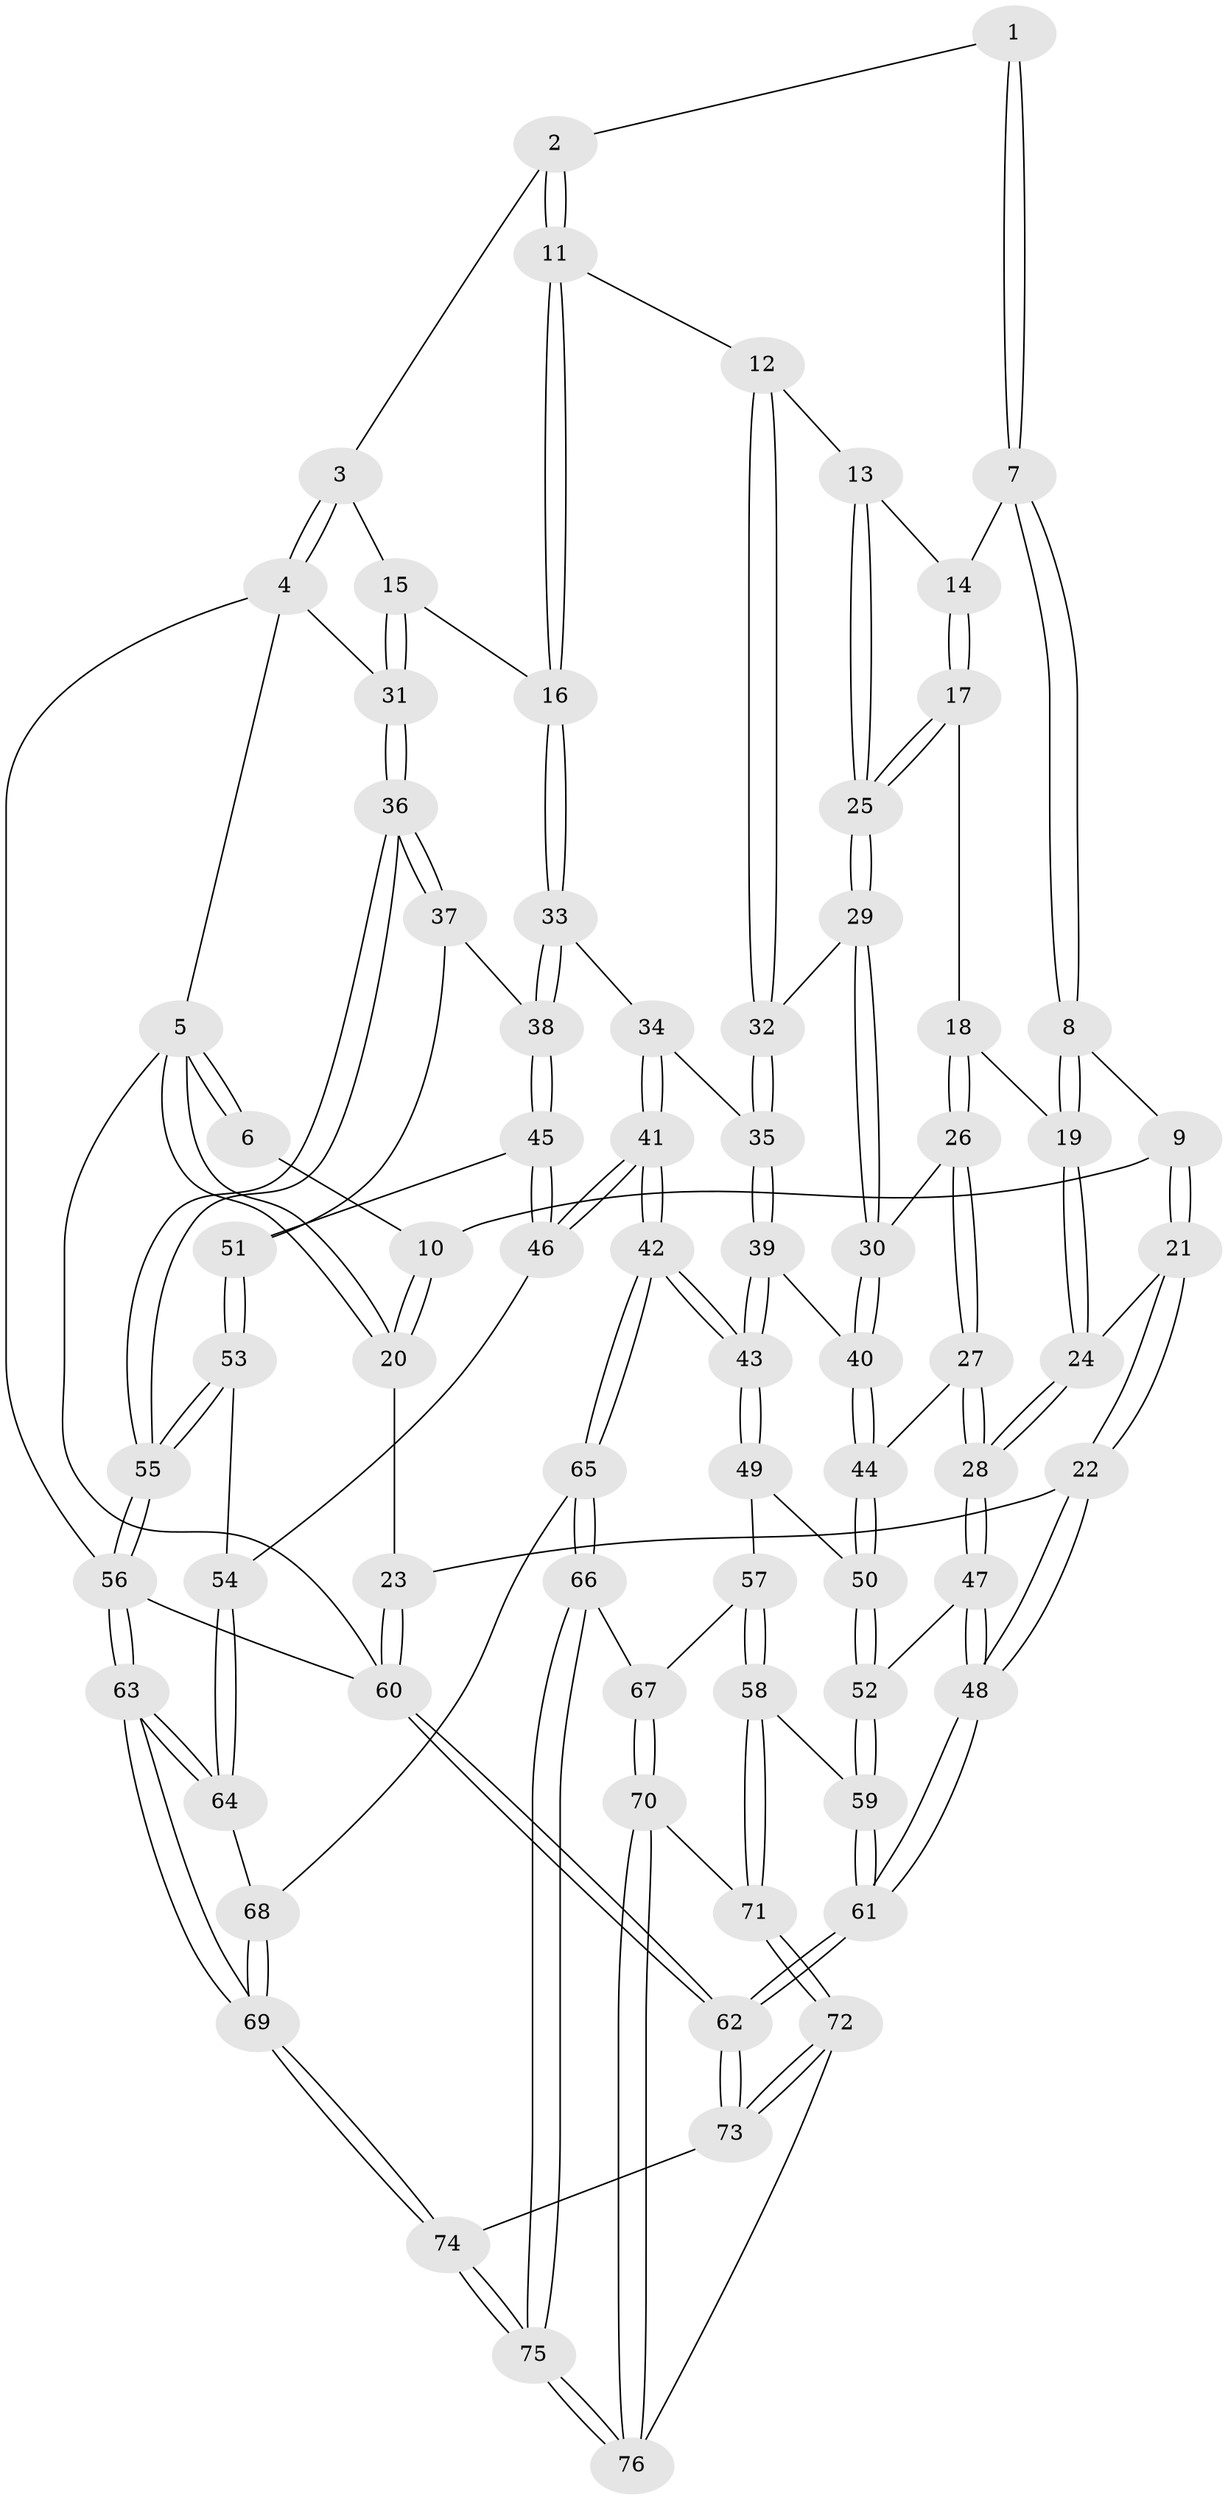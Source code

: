 // coarse degree distribution, {3: 0.09302325581395349, 4: 0.4418604651162791, 5: 0.37209302325581395, 6: 0.09302325581395349}
// Generated by graph-tools (version 1.1) at 2025/42/03/06/25 10:42:33]
// undirected, 76 vertices, 187 edges
graph export_dot {
graph [start="1"]
  node [color=gray90,style=filled];
  1 [pos="+0.3569685451240798+0"];
  2 [pos="+0.7256641879262578+0"];
  3 [pos="+1+0"];
  4 [pos="+1+0"];
  5 [pos="+0+0"];
  6 [pos="+0+0"];
  7 [pos="+0.33907634317183155+0.04674294971354476"];
  8 [pos="+0.21676315741105348+0.18211829560774692"];
  9 [pos="+0.15704669504978638+0.205969246337502"];
  10 [pos="+0.10304818480280152+0.19030941123198603"];
  11 [pos="+0.7066267005465178+0.1847343481795816"];
  12 [pos="+0.5667336546353814+0.27393788008921144"];
  13 [pos="+0.46330236149093557+0.229625147544156"];
  14 [pos="+0.3745490808186527+0.10564294890883653"];
  15 [pos="+0.8719676144220769+0.277786349298173"];
  16 [pos="+0.8197064923846922+0.31630474106742923"];
  17 [pos="+0.34077301462697135+0.3250356883465518"];
  18 [pos="+0.26716948165227855+0.3069485920243507"];
  19 [pos="+0.23804245368191498+0.24307027335730458"];
  20 [pos="+0+0.1863412643329098"];
  21 [pos="+0.06473327623839396+0.4452128611128713"];
  22 [pos="+0+0.46205466578677257"];
  23 [pos="+0+0.4564333198703938"];
  24 [pos="+0.16198525716344653+0.4871795018858563"];
  25 [pos="+0.3960524990389753+0.3740482310402266"];
  26 [pos="+0.2645550105945923+0.46124887929054303"];
  27 [pos="+0.2214494412792178+0.5147930920098125"];
  28 [pos="+0.21845053039645948+0.5159496702867667"];
  29 [pos="+0.39544823098120524+0.3925830465299465"];
  30 [pos="+0.39518352062239015+0.3935085032813858"];
  31 [pos="+1+0.264107891592107"];
  32 [pos="+0.5765483621007289+0.35424642131207623"];
  33 [pos="+0.8207637164139183+0.41702309683827443"];
  34 [pos="+0.730480565509935+0.4366191637832438"];
  35 [pos="+0.6094019598651038+0.44584063661050877"];
  36 [pos="+1+0.502244257902845"];
  37 [pos="+1+0.4946755592709173"];
  38 [pos="+0.8221832195198702+0.4185095244203053"];
  39 [pos="+0.5633229692979045+0.5061777763592801"];
  40 [pos="+0.4877956211139898+0.4970177432867639"];
  41 [pos="+0.6774479047068401+0.6983338324769154"];
  42 [pos="+0.64541241420973+0.7171293813397486"];
  43 [pos="+0.5894854218719172+0.6455487537562336"];
  44 [pos="+0.37820960577217566+0.5704785666355688"];
  45 [pos="+0.7923559889610545+0.6018679103599422"];
  46 [pos="+0.7298257531619398+0.6751749772195196"];
  47 [pos="+0.20246366061281282+0.6520760991843693"];
  48 [pos="+0.13557622236841466+0.764271403212128"];
  49 [pos="+0.4341025761217263+0.660918162758021"];
  50 [pos="+0.4040289041548184+0.6396916723489371"];
  51 [pos="+0.8962577907199422+0.6350899433848254"];
  52 [pos="+0.3272658723108411+0.6982293924837546"];
  53 [pos="+0.9009514111206103+0.7025424878492833"];
  54 [pos="+0.8547189918524531+0.7206672947994708"];
  55 [pos="+1+0.9139726422304022"];
  56 [pos="+1+1"];
  57 [pos="+0.4254890275499181+0.7324677059812778"];
  58 [pos="+0.38915435362138406+0.8032838289881166"];
  59 [pos="+0.3605428869757145+0.785721284576766"];
  60 [pos="+0+1"];
  61 [pos="+0.12340071446763717+0.8032827772297235"];
  62 [pos="+0+1"];
  63 [pos="+1+1"];
  64 [pos="+0.8470633639987691+0.7815022361100906"];
  65 [pos="+0.6441387073958842+0.72832010762805"];
  66 [pos="+0.6423564042667893+0.7311511308924906"];
  67 [pos="+0.6051478346089044+0.7527370235829343"];
  68 [pos="+0.7508768010540906+0.8059543076220933"];
  69 [pos="+1+1"];
  70 [pos="+0.5069840873365286+0.828178995776656"];
  71 [pos="+0.4050929313126475+0.8354925560854619"];
  72 [pos="+0.38011595406029086+0.9022389364499368"];
  73 [pos="+0.19767165802261813+1"];
  74 [pos="+0.6640725567596575+1"];
  75 [pos="+0.6529841654289591+1"];
  76 [pos="+0.5371061553761607+0.940345078938742"];
  1 -- 2;
  1 -- 7;
  1 -- 7;
  2 -- 3;
  2 -- 11;
  2 -- 11;
  3 -- 4;
  3 -- 4;
  3 -- 15;
  4 -- 5;
  4 -- 31;
  4 -- 56;
  5 -- 6;
  5 -- 6;
  5 -- 20;
  5 -- 20;
  5 -- 60;
  6 -- 10;
  7 -- 8;
  7 -- 8;
  7 -- 14;
  8 -- 9;
  8 -- 19;
  8 -- 19;
  9 -- 10;
  9 -- 21;
  9 -- 21;
  10 -- 20;
  10 -- 20;
  11 -- 12;
  11 -- 16;
  11 -- 16;
  12 -- 13;
  12 -- 32;
  12 -- 32;
  13 -- 14;
  13 -- 25;
  13 -- 25;
  14 -- 17;
  14 -- 17;
  15 -- 16;
  15 -- 31;
  15 -- 31;
  16 -- 33;
  16 -- 33;
  17 -- 18;
  17 -- 25;
  17 -- 25;
  18 -- 19;
  18 -- 26;
  18 -- 26;
  19 -- 24;
  19 -- 24;
  20 -- 23;
  21 -- 22;
  21 -- 22;
  21 -- 24;
  22 -- 23;
  22 -- 48;
  22 -- 48;
  23 -- 60;
  23 -- 60;
  24 -- 28;
  24 -- 28;
  25 -- 29;
  25 -- 29;
  26 -- 27;
  26 -- 27;
  26 -- 30;
  27 -- 28;
  27 -- 28;
  27 -- 44;
  28 -- 47;
  28 -- 47;
  29 -- 30;
  29 -- 30;
  29 -- 32;
  30 -- 40;
  30 -- 40;
  31 -- 36;
  31 -- 36;
  32 -- 35;
  32 -- 35;
  33 -- 34;
  33 -- 38;
  33 -- 38;
  34 -- 35;
  34 -- 41;
  34 -- 41;
  35 -- 39;
  35 -- 39;
  36 -- 37;
  36 -- 37;
  36 -- 55;
  36 -- 55;
  37 -- 38;
  37 -- 51;
  38 -- 45;
  38 -- 45;
  39 -- 40;
  39 -- 43;
  39 -- 43;
  40 -- 44;
  40 -- 44;
  41 -- 42;
  41 -- 42;
  41 -- 46;
  41 -- 46;
  42 -- 43;
  42 -- 43;
  42 -- 65;
  42 -- 65;
  43 -- 49;
  43 -- 49;
  44 -- 50;
  44 -- 50;
  45 -- 46;
  45 -- 46;
  45 -- 51;
  46 -- 54;
  47 -- 48;
  47 -- 48;
  47 -- 52;
  48 -- 61;
  48 -- 61;
  49 -- 50;
  49 -- 57;
  50 -- 52;
  50 -- 52;
  51 -- 53;
  51 -- 53;
  52 -- 59;
  52 -- 59;
  53 -- 54;
  53 -- 55;
  53 -- 55;
  54 -- 64;
  54 -- 64;
  55 -- 56;
  55 -- 56;
  56 -- 63;
  56 -- 63;
  56 -- 60;
  57 -- 58;
  57 -- 58;
  57 -- 67;
  58 -- 59;
  58 -- 71;
  58 -- 71;
  59 -- 61;
  59 -- 61;
  60 -- 62;
  60 -- 62;
  61 -- 62;
  61 -- 62;
  62 -- 73;
  62 -- 73;
  63 -- 64;
  63 -- 64;
  63 -- 69;
  63 -- 69;
  64 -- 68;
  65 -- 66;
  65 -- 66;
  65 -- 68;
  66 -- 67;
  66 -- 75;
  66 -- 75;
  67 -- 70;
  67 -- 70;
  68 -- 69;
  68 -- 69;
  69 -- 74;
  69 -- 74;
  70 -- 71;
  70 -- 76;
  70 -- 76;
  71 -- 72;
  71 -- 72;
  72 -- 73;
  72 -- 73;
  72 -- 76;
  73 -- 74;
  74 -- 75;
  74 -- 75;
  75 -- 76;
  75 -- 76;
}
